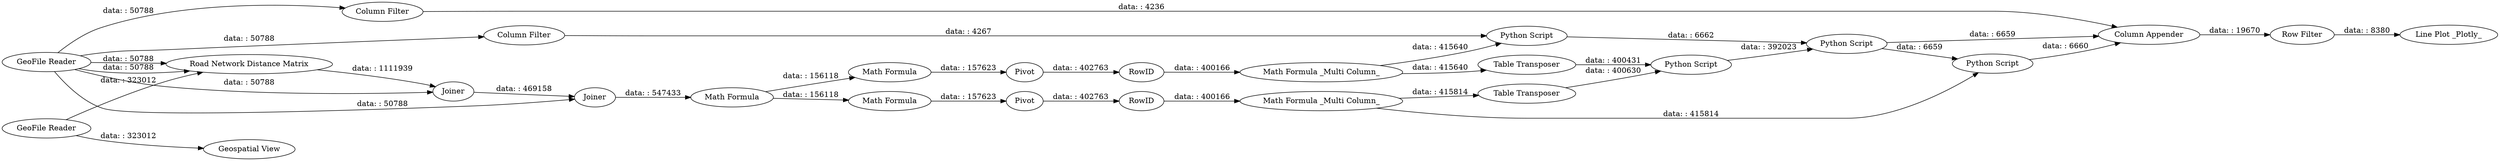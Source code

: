 digraph {
	"8092123672888527555_17" [label="Table Transposer"]
	"8092123672888527555_11" [label="Math Formula _Multi Column_"]
	"8092123672888527555_14" [label=Pivot]
	"8092123672888527555_22" [label="Python Script"]
	"8092123672888527555_7" [label="Math Formula"]
	"8092123672888527555_1" [label="GeoFile Reader"]
	"8092123672888527555_16" [label="Math Formula _Multi Column_"]
	"8092123672888527555_9" [label=Pivot]
	"8092123672888527555_13" [label="Math Formula"]
	"8092123672888527555_10" [label=RowID]
	"8092123672888527555_24" [label="Column Appender"]
	"8092123672888527555_5" [label=Joiner]
	"8092123672888527555_18" [label="Python Script"]
	"8092123672888527555_21" [label="Python Script"]
	"8092123672888527555_4" [label="Road Network Distance Matrix"]
	"8092123672888527555_20" [label="Python Script"]
	"8092123672888527555_2" [label="GeoFile Reader"]
	"8092123672888527555_6" [label=Joiner]
	"8092123672888527555_8" [label="Math Formula"]
	"8092123672888527555_19" [label="Column Filter"]
	"8092123672888527555_25" [label="Row Filter"]
	"8092123672888527555_26" [label="Line Plot _Plotly_"]
	"8092123672888527555_12" [label="Table Transposer"]
	"8092123672888527555_3" [label="Geospatial View"]
	"8092123672888527555_15" [label=RowID]
	"8092123672888527555_23" [label="Column Filter"]
	"8092123672888527555_17" -> "8092123672888527555_18" [label="data: : 400431"]
	"8092123672888527555_21" -> "8092123672888527555_24" [label="data: : 6659"]
	"8092123672888527555_6" -> "8092123672888527555_7" [label="data: : 547433"]
	"8092123672888527555_2" -> "8092123672888527555_3" [label="data: : 323012"]
	"8092123672888527555_2" -> "8092123672888527555_4" [label="data: : 323012"]
	"8092123672888527555_15" -> "8092123672888527555_16" [label="data: : 400166"]
	"8092123672888527555_1" -> "8092123672888527555_19" [label="data: : 50788"]
	"8092123672888527555_13" -> "8092123672888527555_14" [label="data: : 157623"]
	"8092123672888527555_1" -> "8092123672888527555_4" [label="data: : 50788"]
	"8092123672888527555_7" -> "8092123672888527555_8" [label="data: : 156118"]
	"8092123672888527555_1" -> "8092123672888527555_6" [label="data: : 50788"]
	"8092123672888527555_5" -> "8092123672888527555_6" [label="data: : 469158"]
	"8092123672888527555_18" -> "8092123672888527555_21" [label="data: : 392023"]
	"8092123672888527555_21" -> "8092123672888527555_22" [label="data: : 6659"]
	"8092123672888527555_10" -> "8092123672888527555_11" [label="data: : 400166"]
	"8092123672888527555_8" -> "8092123672888527555_9" [label="data: : 157623"]
	"8092123672888527555_20" -> "8092123672888527555_21" [label="data: : 6662"]
	"8092123672888527555_11" -> "8092123672888527555_22" [label="data: : 415814"]
	"8092123672888527555_4" -> "8092123672888527555_5" [label="data: : 1111939"]
	"8092123672888527555_24" -> "8092123672888527555_25" [label="data: : 19670"]
	"8092123672888527555_1" -> "8092123672888527555_4" [label="data: : 50788"]
	"8092123672888527555_19" -> "8092123672888527555_20" [label="data: : 4267"]
	"8092123672888527555_11" -> "8092123672888527555_12" [label="data: : 415814"]
	"8092123672888527555_16" -> "8092123672888527555_20" [label="data: : 415640"]
	"8092123672888527555_12" -> "8092123672888527555_18" [label="data: : 400630"]
	"8092123672888527555_9" -> "8092123672888527555_10" [label="data: : 402763"]
	"8092123672888527555_23" -> "8092123672888527555_24" [label="data: : 4236"]
	"8092123672888527555_14" -> "8092123672888527555_15" [label="data: : 402763"]
	"8092123672888527555_7" -> "8092123672888527555_13" [label="data: : 156118"]
	"8092123672888527555_1" -> "8092123672888527555_23" [label="data: : 50788"]
	"8092123672888527555_16" -> "8092123672888527555_17" [label="data: : 415640"]
	"8092123672888527555_1" -> "8092123672888527555_5" [label="data: : 50788"]
	"8092123672888527555_22" -> "8092123672888527555_24" [label="data: : 6660"]
	"8092123672888527555_25" -> "8092123672888527555_26" [label="data: : 8380"]
	rankdir=LR
}
